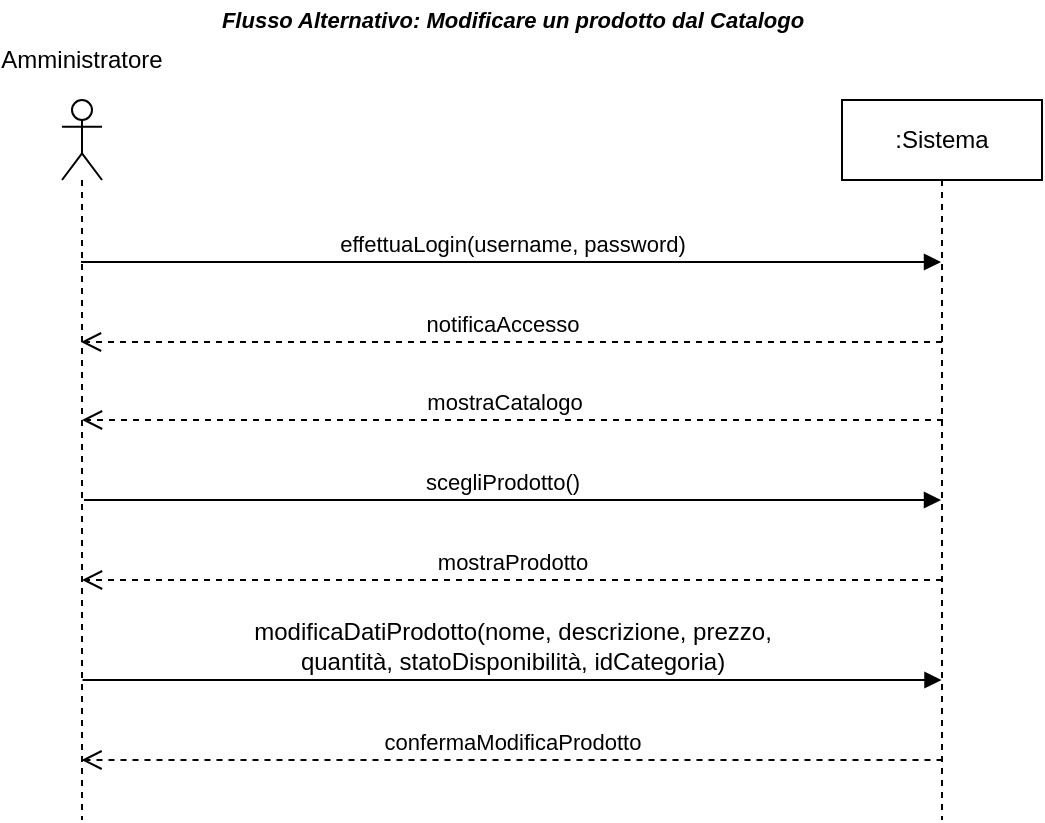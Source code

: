 <mxfile version="13.9.9" type="device"><diagram id="ROqj6X4PoAna1wCr1e2p" name="Page-1"><mxGraphModel dx="1038" dy="616" grid="1" gridSize="10" guides="1" tooltips="1" connect="1" arrows="1" fold="1" page="1" pageScale="1" pageWidth="827" pageHeight="1169" math="0" shadow="0"><root><mxCell id="0"/><mxCell id="1" parent="0"/><mxCell id="qeZuX4ud8lvL8RVH0oog-1" value="" style="shape=umlLifeline;participant=umlActor;perimeter=lifelinePerimeter;whiteSpace=wrap;html=1;container=1;collapsible=0;recursiveResize=0;verticalAlign=top;spacingTop=36;labelBackgroundColor=#ffffff;outlineConnect=0;" parent="1" vertex="1"><mxGeometry x="180" y="80" width="20" height="360" as="geometry"/></mxCell><mxCell id="qeZuX4ud8lvL8RVH0oog-3" value=":Sistema" style="shape=umlLifeline;perimeter=lifelinePerimeter;whiteSpace=wrap;html=1;container=1;collapsible=0;recursiveResize=0;outlineConnect=0;" parent="1" vertex="1"><mxGeometry x="570" y="80" width="100" height="360" as="geometry"/></mxCell><mxCell id="qeZuX4ud8lvL8RVH0oog-4" value="Amministratore" style="text;html=1;strokeColor=none;fillColor=none;align=center;verticalAlign=middle;whiteSpace=wrap;rounded=0;" parent="1" vertex="1"><mxGeometry x="170" y="50" width="40" height="20" as="geometry"/></mxCell><mxCell id="qeZuX4ud8lvL8RVH0oog-5" value="effettuaLogin(username, password)" style="html=1;verticalAlign=bottom;endArrow=block;" parent="1" edge="1"><mxGeometry width="80" relative="1" as="geometry"><mxPoint x="189.5" y="161" as="sourcePoint"/><mxPoint x="619.5" y="161" as="targetPoint"/><Array as="points"><mxPoint x="420" y="161"/></Array></mxGeometry></mxCell><mxCell id="qeZuX4ud8lvL8RVH0oog-6" value="notificaAccesso" style="html=1;verticalAlign=bottom;endArrow=open;dashed=1;endSize=8;exitX=0.5;exitY=0.4;exitDx=0;exitDy=0;exitPerimeter=0;" parent="1" edge="1"><mxGeometry x="0.022" relative="1" as="geometry"><mxPoint x="620" y="201" as="sourcePoint"/><mxPoint x="189.5" y="201" as="targetPoint"/><mxPoint as="offset"/></mxGeometry></mxCell><mxCell id="qeZuX4ud8lvL8RVH0oog-7" value="mostraProdotto" style="html=1;verticalAlign=bottom;endArrow=open;dashed=1;endSize=8;" parent="1" edge="1"><mxGeometry relative="1" as="geometry"><mxPoint x="620" y="320" as="sourcePoint"/><mxPoint x="190" y="320" as="targetPoint"/><Array as="points"><mxPoint x="560.5" y="320"/></Array></mxGeometry></mxCell><mxCell id="qeZuX4ud8lvL8RVH0oog-12" value="confermaModificaProdotto" style="html=1;verticalAlign=bottom;endArrow=open;dashed=1;endSize=8;fontSize=11;exitX=0.5;exitY=0.8;exitDx=0;exitDy=0;exitPerimeter=0;" parent="1" edge="1"><mxGeometry relative="1" as="geometry"><mxPoint x="620.25" y="410" as="sourcePoint"/><mxPoint x="189.75" y="410" as="targetPoint"/></mxGeometry></mxCell><mxCell id="HjEy78CoshTX-H9sSgI2-1" value="&lt;i&gt;&lt;span lang=&quot;it&quot; style=&quot;font-size: 11px ; line-height: 115% ; font-family: &amp;#34;arial&amp;#34; , sans-serif&quot;&gt;Flusso Alternativo: &lt;/span&gt;&lt;span style=&quot;font-size: 11px ; line-height: 115% ; font-family: &amp;#34;arial&amp;#34; , sans-serif&quot;&gt;Modificare un prodotto dal Catalogo&lt;/span&gt;&lt;/i&gt;" style="text;html=1;align=center;verticalAlign=middle;resizable=0;points=[];autosize=1;fontSize=11;fontStyle=1" parent="1" vertex="1"><mxGeometry x="250" y="30" width="310" height="20" as="geometry"/></mxCell><mxCell id="EirwWy5217Oc04LeqBQa-1" value="mostraCatalogo" style="html=1;verticalAlign=bottom;endArrow=open;dashed=1;endSize=8;exitX=0.5;exitY=0.4;exitDx=0;exitDy=0;exitPerimeter=0;" edge="1" parent="1"><mxGeometry x="0.024" relative="1" as="geometry"><mxPoint x="620.5" y="240" as="sourcePoint"/><mxPoint x="190" y="240" as="targetPoint"/><mxPoint x="1" as="offset"/></mxGeometry></mxCell><mxCell id="qeZuX4ud8lvL8RVH0oog-2" value="scegliProdotto()" style="html=1;verticalAlign=bottom;endArrow=block;fontSize=11;" parent="1" edge="1"><mxGeometry x="-0.025" width="80" relative="1" as="geometry"><mxPoint x="191" y="280" as="sourcePoint"/><mxPoint x="619.5" y="280" as="targetPoint"/><mxPoint as="offset"/></mxGeometry></mxCell><mxCell id="qeZuX4ud8lvL8RVH0oog-10" value="&lt;font style=&quot;font-size: 12px&quot;&gt;modificaDatiProdotto(&lt;font style=&quot;font-size: 12px&quot;&gt;nome, descrizione, prezzo,&lt;br&gt;quantità, statoDisponibilità, idCategoria&lt;/font&gt;)&lt;/font&gt;" style="html=1;verticalAlign=bottom;endArrow=block;fontSize=11;" parent="1" edge="1"><mxGeometry width="80" relative="1" as="geometry"><mxPoint x="190.25" y="370" as="sourcePoint"/><mxPoint x="619.75" y="370" as="targetPoint"/></mxGeometry></mxCell></root></mxGraphModel></diagram></mxfile>